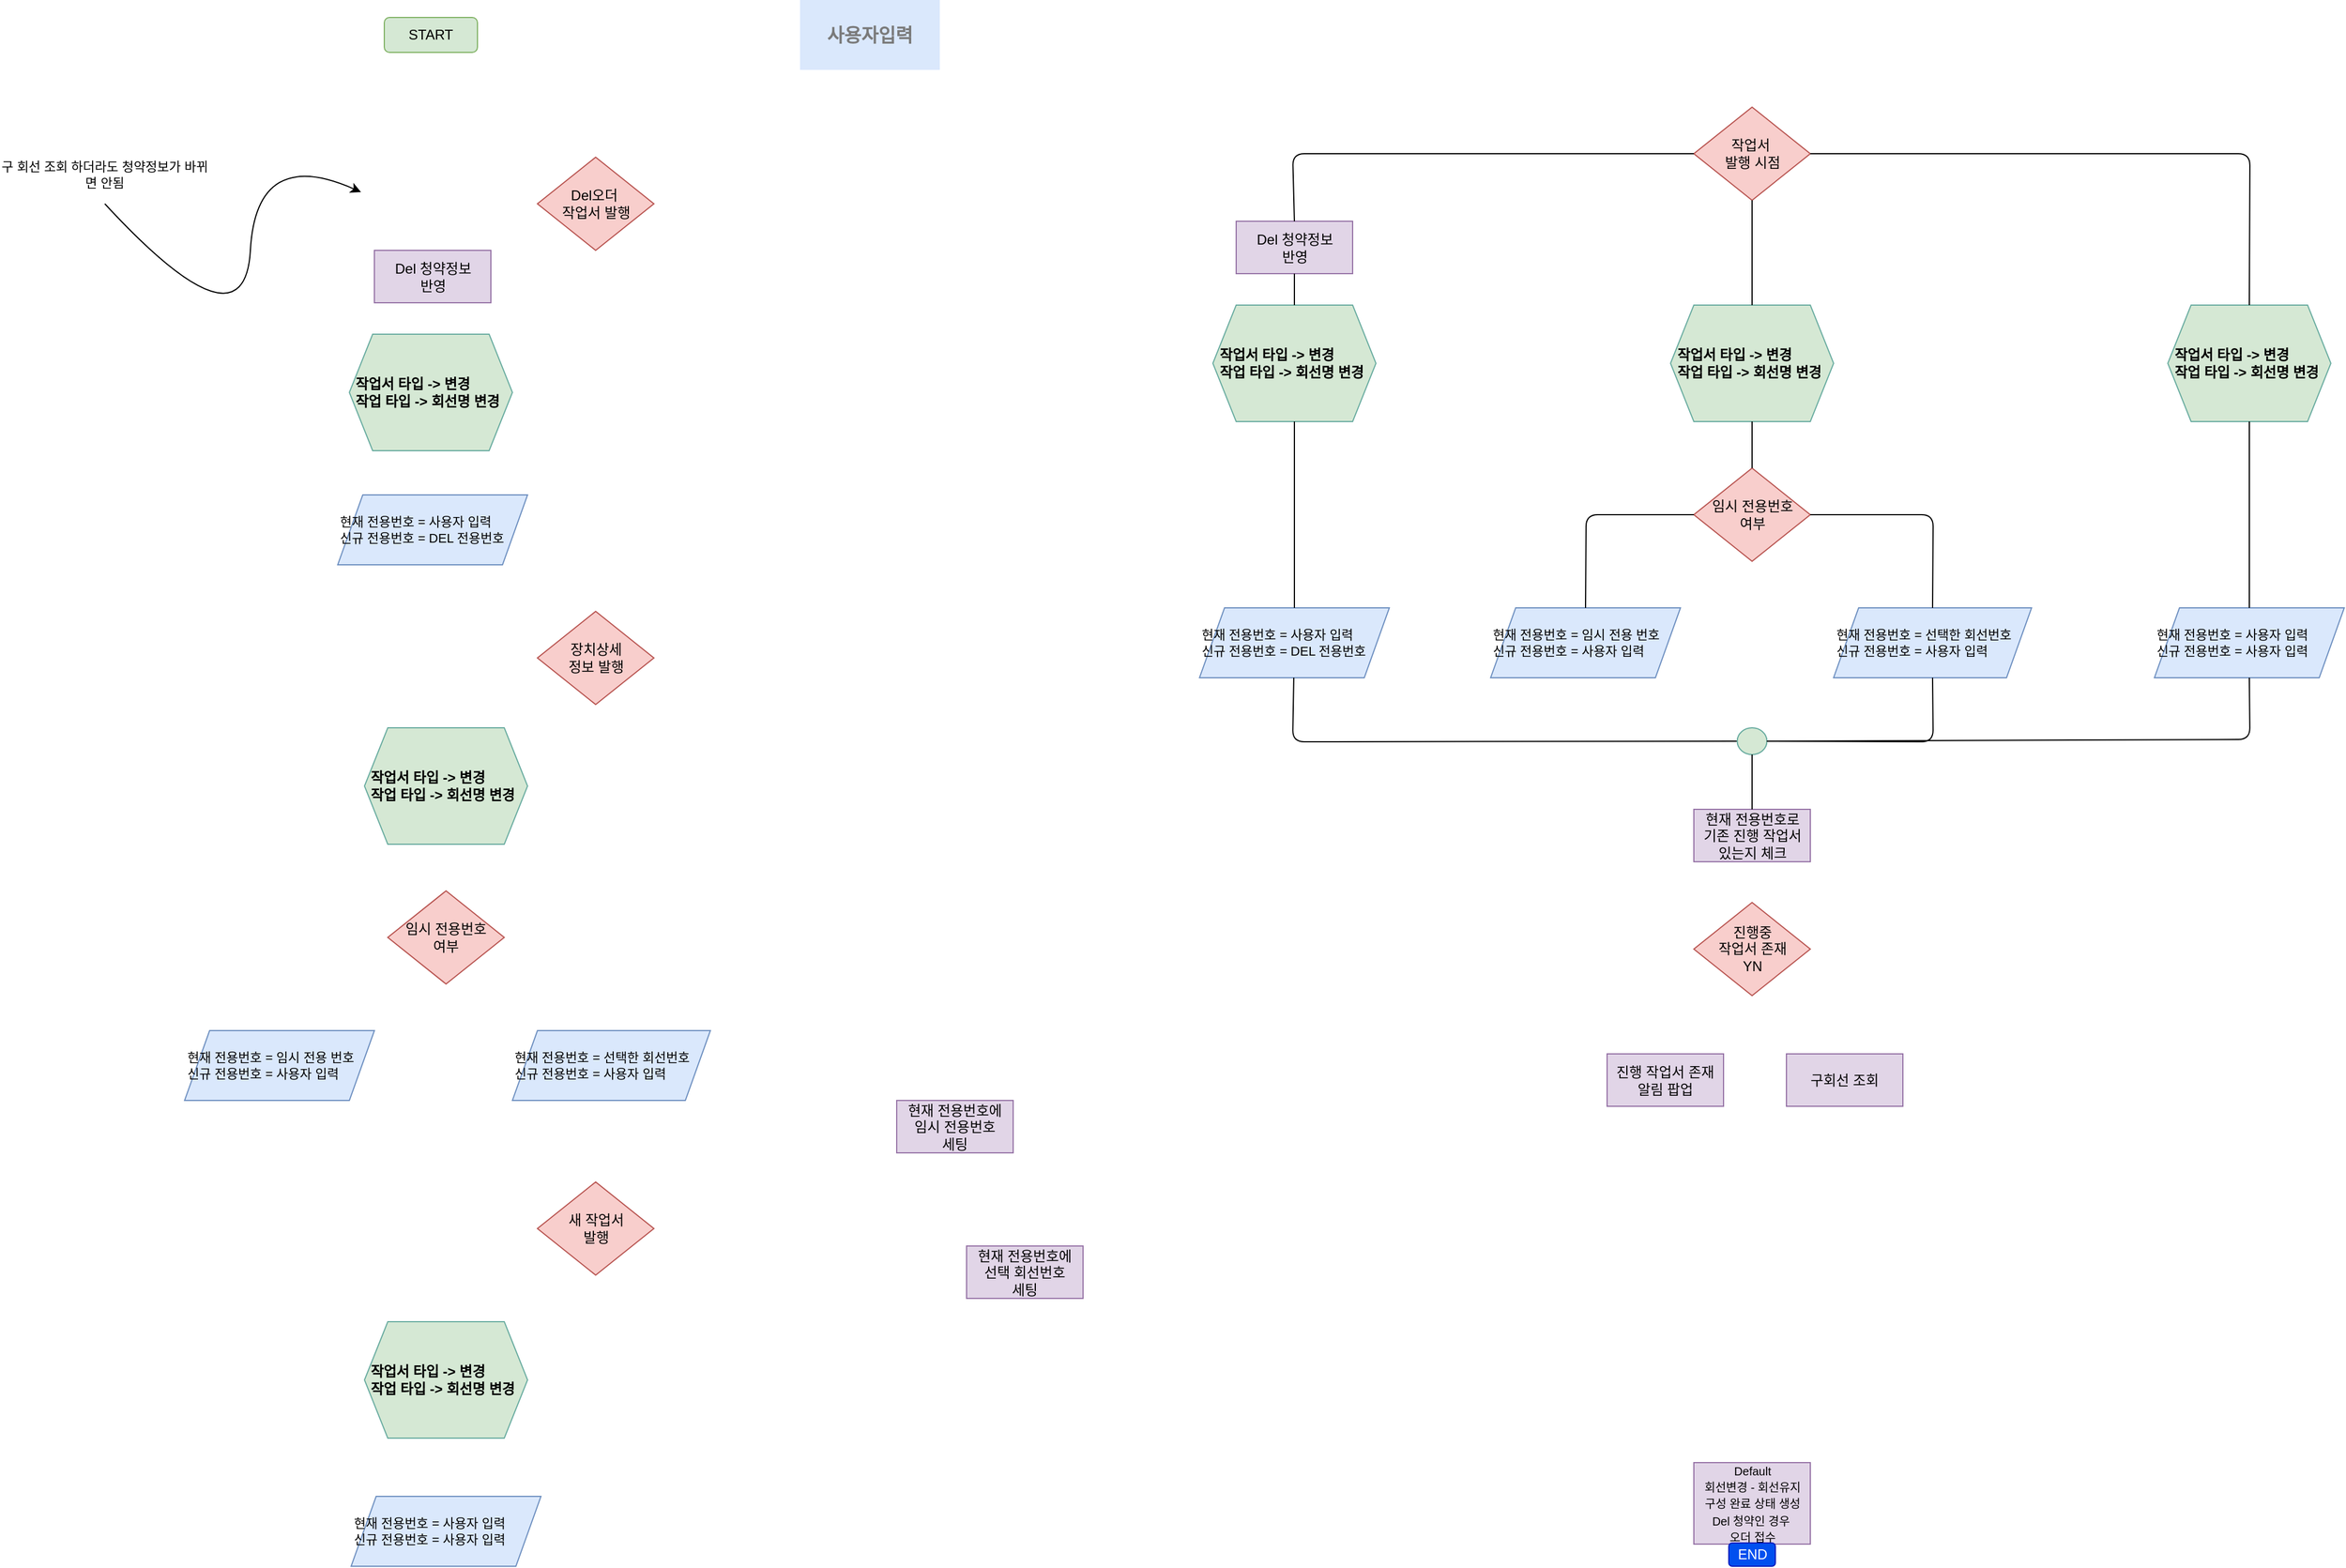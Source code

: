 <mxfile version="13.6.2" type="github">
  <diagram id="tzFQiV2jVkngU5KN0fAO" name="Page-1">
    <mxGraphModel dx="2031" dy="1089" grid="1" gridSize="10" guides="1" tooltips="1" connect="1" arrows="1" fold="1" page="1" pageScale="1" pageWidth="827" pageHeight="1169" math="0" shadow="0">
      <root>
        <mxCell id="0" />
        <mxCell id="1" parent="0" />
        <mxCell id="PrWiLfrMFr8zSoCpVq47-1" value="START" style="rounded=1;whiteSpace=wrap;html=1;fillColor=#d5e8d4;strokeColor=#82b366;" vertex="1" parent="1">
          <mxGeometry x="350" y="30" width="80" height="30" as="geometry" />
        </mxCell>
        <mxCell id="PrWiLfrMFr8zSoCpVq47-2" value="새 작업서&lt;br&gt;발행" style="rhombus;whiteSpace=wrap;html=1;fillColor=#f8cecc;strokeColor=#b85450;" vertex="1" parent="1">
          <mxGeometry x="481.5" y="1030" width="100" height="80" as="geometry" />
        </mxCell>
        <mxCell id="PrWiLfrMFr8zSoCpVq47-3" value="Del오더&amp;nbsp;&lt;br&gt;작업서 발행" style="rhombus;whiteSpace=wrap;html=1;fillColor=#f8cecc;strokeColor=#b85450;" vertex="1" parent="1">
          <mxGeometry x="481.5" y="150" width="100" height="80" as="geometry" />
        </mxCell>
        <mxCell id="PrWiLfrMFr8zSoCpVq47-4" value="장치상세&lt;br&gt;정보 발행" style="rhombus;whiteSpace=wrap;html=1;fillColor=#f8cecc;strokeColor=#b85450;" vertex="1" parent="1">
          <mxGeometry x="481.5" y="540" width="100" height="80" as="geometry" />
        </mxCell>
        <mxCell id="PrWiLfrMFr8zSoCpVq47-5" value="&lt;span&gt;Del 청약정보&lt;br&gt;&lt;/span&gt;&lt;span&gt;반영&lt;br&gt;&lt;/span&gt;" style="rounded=0;whiteSpace=wrap;html=1;fillColor=#e1d5e7;strokeColor=#9673a6;" vertex="1" parent="1">
          <mxGeometry x="341.5" y="230" width="100" height="45" as="geometry" />
        </mxCell>
        <mxCell id="PrWiLfrMFr8zSoCpVq47-9" value="현재 전용번호에&lt;br&gt;임시 전용번호&lt;br&gt;세팅" style="rounded=0;whiteSpace=wrap;html=1;fillColor=#e1d5e7;strokeColor=#9673a6;" vertex="1" parent="1">
          <mxGeometry x="790" y="960" width="100" height="45" as="geometry" />
        </mxCell>
        <mxCell id="PrWiLfrMFr8zSoCpVq47-10" value="현재 전용번호에&lt;br&gt;선택 회선번호&lt;br&gt;세팅" style="rounded=0;whiteSpace=wrap;html=1;fillColor=#e1d5e7;strokeColor=#9673a6;" vertex="1" parent="1">
          <mxGeometry x="850" y="1085" width="100" height="45" as="geometry" />
        </mxCell>
        <mxCell id="PrWiLfrMFr8zSoCpVq47-12" value="&lt;div style=&quot;font-size: 11px&quot;&gt;&lt;span style=&quot;font-size: 11px&quot;&gt;현재 전용번호 = 사용자 입력&lt;/span&gt;&lt;/div&gt;&lt;font style=&quot;font-size: 11px&quot;&gt;&lt;div style=&quot;font-size: 11px&quot;&gt;&lt;span style=&quot;font-size: 11px&quot;&gt;신규 전용번호 = DEL 전용번호&lt;/span&gt;&lt;/div&gt;&lt;/font&gt;" style="shape=parallelogram;perimeter=parallelogramPerimeter;whiteSpace=wrap;html=1;fixedSize=1;align=left;fillColor=#dae8fc;strokeColor=#6c8ebf;size=21.5;fontSize=11;" vertex="1" parent="1">
          <mxGeometry x="310" y="440" width="163" height="60" as="geometry" />
        </mxCell>
        <mxCell id="PrWiLfrMFr8zSoCpVq47-13" value="&lt;b&gt;&lt;font style=&quot;font-size: 16px&quot; color=&quot;#7a7a7a&quot;&gt;사용자입력&lt;/font&gt;&lt;/b&gt;" style="rounded=0;whiteSpace=wrap;html=1;fillColor=#dae8fc;strokeColor=none;" vertex="1" parent="1">
          <mxGeometry x="707" y="15" width="120" height="60" as="geometry" />
        </mxCell>
        <mxCell id="PrWiLfrMFr8zSoCpVq47-14" value="&lt;b style=&quot;font-size: 12px&quot;&gt;&lt;font style=&quot;font-size: 12px&quot;&gt;&amp;nbsp;작업서 타입 -&amp;gt; 변경&lt;br&gt;&lt;/font&gt;&lt;/b&gt;&lt;div style=&quot;font-size: 12px&quot;&gt;&lt;b&gt;&lt;font style=&quot;font-size: 12px&quot;&gt;&amp;nbsp;작업 타입 -&amp;gt; 회선명 변경&lt;/font&gt;&lt;/b&gt;&lt;/div&gt;" style="shape=hexagon;perimeter=hexagonPerimeter2;whiteSpace=wrap;html=1;fixedSize=1;fontSize=11;fillColor=#D5E8D4;strokeColor=#67AB9F;align=left;" vertex="1" parent="1">
          <mxGeometry x="320" y="302" width="140" height="100" as="geometry" />
        </mxCell>
        <mxCell id="PrWiLfrMFr8zSoCpVq47-17" value="구 회선 조회 하더라도 청약정보가 바뀌면 안됨" style="text;html=1;strokeColor=none;fillColor=none;align=center;verticalAlign=middle;whiteSpace=wrap;rounded=0;fontSize=11;" vertex="1" parent="1">
          <mxGeometry x="20" y="140" width="180" height="50" as="geometry" />
        </mxCell>
        <mxCell id="PrWiLfrMFr8zSoCpVq47-18" value="" style="curved=1;endArrow=classic;html=1;fontSize=11;exitX=0.5;exitY=1;exitDx=0;exitDy=0;" edge="1" parent="1" source="PrWiLfrMFr8zSoCpVq47-17">
          <mxGeometry width="50" height="50" relative="1" as="geometry">
            <mxPoint x="390" y="480" as="sourcePoint" />
            <mxPoint x="330" y="180" as="targetPoint" />
            <Array as="points">
              <mxPoint x="230" y="320" />
              <mxPoint x="240" y="140" />
            </Array>
          </mxGeometry>
        </mxCell>
        <mxCell id="PrWiLfrMFr8zSoCpVq47-20" value="&lt;b style=&quot;font-size: 12px&quot;&gt;&lt;font style=&quot;font-size: 12px&quot;&gt;&amp;nbsp;작업서 타입 -&amp;gt; 변경&lt;br&gt;&lt;/font&gt;&lt;/b&gt;&lt;div style=&quot;font-size: 12px&quot;&gt;&lt;b&gt;&lt;font style=&quot;font-size: 12px&quot;&gt;&amp;nbsp;작업 타입 -&amp;gt; 회선명 변경&lt;/font&gt;&lt;/b&gt;&lt;/div&gt;" style="shape=hexagon;perimeter=hexagonPerimeter2;whiteSpace=wrap;html=1;fixedSize=1;fontSize=11;fillColor=#D5E8D4;strokeColor=#67AB9F;align=left;" vertex="1" parent="1">
          <mxGeometry x="333" y="640" width="140" height="100" as="geometry" />
        </mxCell>
        <mxCell id="PrWiLfrMFr8zSoCpVq47-21" value="임시 전용번호&lt;br&gt;여부" style="rhombus;whiteSpace=wrap;html=1;fillColor=#f8cecc;strokeColor=#b85450;" vertex="1" parent="1">
          <mxGeometry x="353" y="780" width="100" height="80" as="geometry" />
        </mxCell>
        <mxCell id="PrWiLfrMFr8zSoCpVq47-22" value="&lt;div style=&quot;font-size: 11px&quot;&gt;&lt;span style=&quot;font-size: 11px&quot;&gt;현재 전용번호 = 임시 전용 번호&lt;/span&gt;&lt;/div&gt;&lt;font style=&quot;font-size: 11px&quot;&gt;&lt;div style=&quot;font-size: 11px&quot;&gt;&lt;span style=&quot;font-size: 11px&quot;&gt;신규 전용번호 = 사용자 입력&lt;/span&gt;&lt;/div&gt;&lt;/font&gt;" style="shape=parallelogram;perimeter=parallelogramPerimeter;whiteSpace=wrap;html=1;fixedSize=1;align=left;fillColor=#dae8fc;strokeColor=#6c8ebf;size=21.5;fontSize=11;" vertex="1" parent="1">
          <mxGeometry x="178.5" y="900" width="163" height="60" as="geometry" />
        </mxCell>
        <mxCell id="PrWiLfrMFr8zSoCpVq47-23" value="&lt;div style=&quot;font-size: 11px&quot;&gt;&lt;span style=&quot;font-size: 11px&quot;&gt;현재 전용번호 = 선택한 회선번호&lt;/span&gt;&lt;/div&gt;&lt;font style=&quot;font-size: 11px&quot;&gt;&lt;div style=&quot;font-size: 11px&quot;&gt;&lt;span style=&quot;font-size: 11px&quot;&gt;신규 전용번호 = 사용자 입력&lt;/span&gt;&lt;/div&gt;&lt;/font&gt;" style="shape=parallelogram;perimeter=parallelogramPerimeter;whiteSpace=wrap;html=1;fixedSize=1;align=left;fillColor=#dae8fc;strokeColor=#6c8ebf;size=21.5;fontSize=11;" vertex="1" parent="1">
          <mxGeometry x="460" y="900" width="170" height="60" as="geometry" />
        </mxCell>
        <mxCell id="PrWiLfrMFr8zSoCpVq47-24" value="&lt;b style=&quot;font-size: 12px&quot;&gt;&lt;font style=&quot;font-size: 12px&quot;&gt;&amp;nbsp;작업서 타입 -&amp;gt; 변경&lt;br&gt;&lt;/font&gt;&lt;/b&gt;&lt;div style=&quot;font-size: 12px&quot;&gt;&lt;b&gt;&lt;font style=&quot;font-size: 12px&quot;&gt;&amp;nbsp;작업 타입 -&amp;gt; 회선명 변경&lt;/font&gt;&lt;/b&gt;&lt;/div&gt;" style="shape=hexagon;perimeter=hexagonPerimeter2;whiteSpace=wrap;html=1;fixedSize=1;fontSize=11;fillColor=#D5E8D4;strokeColor=#67AB9F;align=left;" vertex="1" parent="1">
          <mxGeometry x="333" y="1150" width="140" height="100" as="geometry" />
        </mxCell>
        <mxCell id="PrWiLfrMFr8zSoCpVq47-25" value="&lt;div style=&quot;font-size: 11px&quot;&gt;&lt;span style=&quot;font-size: 11px&quot;&gt;현재 전용번호 = 사용자 입력&lt;/span&gt;&lt;/div&gt;&lt;font style=&quot;font-size: 11px&quot;&gt;&lt;div style=&quot;font-size: 11px&quot;&gt;&lt;span style=&quot;font-size: 11px&quot;&gt;신규 전용번호 = 사용자 입력&lt;/span&gt;&lt;/div&gt;&lt;/font&gt;" style="shape=parallelogram;perimeter=parallelogramPerimeter;whiteSpace=wrap;html=1;fixedSize=1;align=left;fillColor=#dae8fc;strokeColor=#6c8ebf;size=21.5;fontSize=11;" vertex="1" parent="1">
          <mxGeometry x="321.5" y="1300" width="163" height="60" as="geometry" />
        </mxCell>
        <mxCell id="PrWiLfrMFr8zSoCpVq47-27" value="작업서&amp;nbsp;&lt;br&gt;발행 시점" style="rhombus;whiteSpace=wrap;html=1;fillColor=#f8cecc;strokeColor=#b85450;" vertex="1" parent="1">
          <mxGeometry x="1474.5" y="107" width="100" height="80" as="geometry" />
        </mxCell>
        <mxCell id="PrWiLfrMFr8zSoCpVq47-28" value="&lt;span&gt;Del 청약정보&lt;br&gt;&lt;/span&gt;&lt;span&gt;반영&lt;br&gt;&lt;/span&gt;" style="rounded=0;whiteSpace=wrap;html=1;fillColor=#e1d5e7;strokeColor=#9673a6;" vertex="1" parent="1">
          <mxGeometry x="1081.5" y="205" width="100" height="45" as="geometry" />
        </mxCell>
        <mxCell id="PrWiLfrMFr8zSoCpVq47-29" value="&lt;div style=&quot;font-size: 11px&quot;&gt;&lt;span style=&quot;font-size: 11px&quot;&gt;현재 전용번호 = 사용자 입력&lt;/span&gt;&lt;/div&gt;&lt;font style=&quot;font-size: 11px&quot;&gt;&lt;div style=&quot;font-size: 11px&quot;&gt;&lt;span style=&quot;font-size: 11px&quot;&gt;신규 전용번호 = DEL 전용번호&lt;/span&gt;&lt;/div&gt;&lt;/font&gt;" style="shape=parallelogram;perimeter=parallelogramPerimeter;whiteSpace=wrap;html=1;fixedSize=1;align=left;fillColor=#dae8fc;strokeColor=#6c8ebf;size=21.5;fontSize=11;" vertex="1" parent="1">
          <mxGeometry x="1050" y="537" width="163" height="60" as="geometry" />
        </mxCell>
        <mxCell id="PrWiLfrMFr8zSoCpVq47-30" value="&lt;b style=&quot;font-size: 12px&quot;&gt;&lt;font style=&quot;font-size: 12px&quot;&gt;&amp;nbsp;작업서 타입 -&amp;gt; 변경&lt;br&gt;&lt;/font&gt;&lt;/b&gt;&lt;div style=&quot;font-size: 12px&quot;&gt;&lt;b&gt;&lt;font style=&quot;font-size: 12px&quot;&gt;&amp;nbsp;작업 타입 -&amp;gt; 회선명 변경&lt;/font&gt;&lt;/b&gt;&lt;/div&gt;" style="shape=hexagon;perimeter=hexagonPerimeter2;whiteSpace=wrap;html=1;fixedSize=1;fontSize=11;fillColor=#D5E8D4;strokeColor=#67AB9F;align=left;" vertex="1" parent="1">
          <mxGeometry x="1061.5" y="277" width="140" height="100" as="geometry" />
        </mxCell>
        <mxCell id="PrWiLfrMFr8zSoCpVq47-31" value="&lt;b style=&quot;font-size: 12px&quot;&gt;&lt;font style=&quot;font-size: 12px&quot;&gt;&amp;nbsp;작업서 타입 -&amp;gt; 변경&lt;br&gt;&lt;/font&gt;&lt;/b&gt;&lt;div style=&quot;font-size: 12px&quot;&gt;&lt;b&gt;&lt;font style=&quot;font-size: 12px&quot;&gt;&amp;nbsp;작업 타입 -&amp;gt; 회선명 변경&lt;/font&gt;&lt;/b&gt;&lt;/div&gt;" style="shape=hexagon;perimeter=hexagonPerimeter2;whiteSpace=wrap;html=1;fixedSize=1;fontSize=11;fillColor=#D5E8D4;strokeColor=#67AB9F;align=left;" vertex="1" parent="1">
          <mxGeometry x="1454.5" y="277" width="140" height="100" as="geometry" />
        </mxCell>
        <mxCell id="PrWiLfrMFr8zSoCpVq47-32" value="임시 전용번호&lt;br&gt;여부" style="rhombus;whiteSpace=wrap;html=1;fillColor=#f8cecc;strokeColor=#b85450;" vertex="1" parent="1">
          <mxGeometry x="1474.5" y="417" width="100" height="80" as="geometry" />
        </mxCell>
        <mxCell id="PrWiLfrMFr8zSoCpVq47-33" value="&lt;div style=&quot;font-size: 11px&quot;&gt;&lt;span style=&quot;font-size: 11px&quot;&gt;현재 전용번호 = 임시 전용 번호&lt;/span&gt;&lt;/div&gt;&lt;font style=&quot;font-size: 11px&quot;&gt;&lt;div style=&quot;font-size: 11px&quot;&gt;&lt;span style=&quot;font-size: 11px&quot;&gt;신규 전용번호 = 사용자 입력&lt;/span&gt;&lt;/div&gt;&lt;/font&gt;" style="shape=parallelogram;perimeter=parallelogramPerimeter;whiteSpace=wrap;html=1;fixedSize=1;align=left;fillColor=#dae8fc;strokeColor=#6c8ebf;size=21.5;fontSize=11;" vertex="1" parent="1">
          <mxGeometry x="1300" y="537" width="163" height="60" as="geometry" />
        </mxCell>
        <mxCell id="PrWiLfrMFr8zSoCpVq47-34" value="&lt;div style=&quot;font-size: 11px&quot;&gt;&lt;span style=&quot;font-size: 11px&quot;&gt;현재 전용번호 = 선택한 회선번호&lt;/span&gt;&lt;/div&gt;&lt;font style=&quot;font-size: 11px&quot;&gt;&lt;div style=&quot;font-size: 11px&quot;&gt;&lt;span style=&quot;font-size: 11px&quot;&gt;신규 전용번호 = 사용자 입력&lt;/span&gt;&lt;/div&gt;&lt;/font&gt;" style="shape=parallelogram;perimeter=parallelogramPerimeter;whiteSpace=wrap;html=1;fixedSize=1;align=left;fillColor=#dae8fc;strokeColor=#6c8ebf;size=21.5;fontSize=11;" vertex="1" parent="1">
          <mxGeometry x="1594.5" y="537" width="170" height="60" as="geometry" />
        </mxCell>
        <mxCell id="PrWiLfrMFr8zSoCpVq47-35" value="&lt;b style=&quot;font-size: 12px&quot;&gt;&lt;font style=&quot;font-size: 12px&quot;&gt;&amp;nbsp;작업서 타입 -&amp;gt; 변경&lt;br&gt;&lt;/font&gt;&lt;/b&gt;&lt;div style=&quot;font-size: 12px&quot;&gt;&lt;b&gt;&lt;font style=&quot;font-size: 12px&quot;&gt;&amp;nbsp;작업 타입 -&amp;gt; 회선명 변경&lt;/font&gt;&lt;/b&gt;&lt;/div&gt;" style="shape=hexagon;perimeter=hexagonPerimeter2;whiteSpace=wrap;html=1;fixedSize=1;fontSize=11;fillColor=#D5E8D4;strokeColor=#67AB9F;align=left;" vertex="1" parent="1">
          <mxGeometry x="1881.5" y="277" width="140" height="100" as="geometry" />
        </mxCell>
        <mxCell id="PrWiLfrMFr8zSoCpVq47-36" value="&lt;div style=&quot;font-size: 11px&quot;&gt;&lt;span style=&quot;font-size: 11px&quot;&gt;현재 전용번호 = 사용자 입력&lt;/span&gt;&lt;/div&gt;&lt;font style=&quot;font-size: 11px&quot;&gt;&lt;div style=&quot;font-size: 11px&quot;&gt;&lt;span style=&quot;font-size: 11px&quot;&gt;신규 전용번호 = 사용자 입력&lt;/span&gt;&lt;/div&gt;&lt;/font&gt;" style="shape=parallelogram;perimeter=parallelogramPerimeter;whiteSpace=wrap;html=1;fixedSize=1;align=left;fillColor=#dae8fc;strokeColor=#6c8ebf;size=21.5;fontSize=11;" vertex="1" parent="1">
          <mxGeometry x="1870" y="537" width="163" height="60" as="geometry" />
        </mxCell>
        <mxCell id="PrWiLfrMFr8zSoCpVq47-38" value="현재 전용번호로&lt;br&gt;기존 진행 작업서&lt;br&gt;있는지 체크" style="rounded=0;whiteSpace=wrap;html=1;fillColor=#e1d5e7;strokeColor=#9673a6;" vertex="1" parent="1">
          <mxGeometry x="1474.5" y="710" width="100" height="45" as="geometry" />
        </mxCell>
        <mxCell id="PrWiLfrMFr8zSoCpVq47-39" value="&lt;font style=&quot;font-size: 10px&quot;&gt;Default&lt;br&gt;회선변경 - 회선유지&lt;br&gt;구성 완료 상태 생성&lt;br&gt;Del 청약인 경우&amp;nbsp;&lt;br&gt;오더 접수&lt;br&gt;&lt;/font&gt;" style="rounded=0;whiteSpace=wrap;html=1;fillColor=#e1d5e7;strokeColor=#9673a6;" vertex="1" parent="1">
          <mxGeometry x="1474.5" y="1271" width="100" height="70" as="geometry" />
        </mxCell>
        <mxCell id="PrWiLfrMFr8zSoCpVq47-40" value="END" style="rounded=1;whiteSpace=wrap;html=1;fillColor=#0050ef;strokeColor=#001DBC;fontColor=#ffffff;" vertex="1" parent="1">
          <mxGeometry x="1504.5" y="1340" width="40" height="20" as="geometry" />
        </mxCell>
        <mxCell id="PrWiLfrMFr8zSoCpVq47-41" value="" style="endArrow=none;html=1;fontSize=11;entryX=0;entryY=0.5;entryDx=0;entryDy=0;exitX=0.5;exitY=0;exitDx=0;exitDy=0;" edge="1" parent="1" source="PrWiLfrMFr8zSoCpVq47-28" target="PrWiLfrMFr8zSoCpVq47-27">
          <mxGeometry width="50" height="50" relative="1" as="geometry">
            <mxPoint x="1070" y="520" as="sourcePoint" />
            <mxPoint x="1120" y="470" as="targetPoint" />
            <Array as="points">
              <mxPoint x="1130" y="147" />
            </Array>
          </mxGeometry>
        </mxCell>
        <mxCell id="PrWiLfrMFr8zSoCpVq47-42" value="" style="endArrow=none;html=1;fontSize=11;entryX=0.5;entryY=1;entryDx=0;entryDy=0;" edge="1" parent="1" source="PrWiLfrMFr8zSoCpVq47-31" target="PrWiLfrMFr8zSoCpVq47-27">
          <mxGeometry width="50" height="50" relative="1" as="geometry">
            <mxPoint x="1070" y="520" as="sourcePoint" />
            <mxPoint x="1120" y="470" as="targetPoint" />
          </mxGeometry>
        </mxCell>
        <mxCell id="PrWiLfrMFr8zSoCpVq47-43" value="" style="endArrow=none;html=1;fontSize=11;entryX=1;entryY=0.5;entryDx=0;entryDy=0;exitX=0.5;exitY=0;exitDx=0;exitDy=0;" edge="1" parent="1" source="PrWiLfrMFr8zSoCpVq47-35" target="PrWiLfrMFr8zSoCpVq47-27">
          <mxGeometry width="50" height="50" relative="1" as="geometry">
            <mxPoint x="1070" y="520" as="sourcePoint" />
            <mxPoint x="1120" y="470" as="targetPoint" />
            <Array as="points">
              <mxPoint x="1952" y="147" />
            </Array>
          </mxGeometry>
        </mxCell>
        <mxCell id="PrWiLfrMFr8zSoCpVq47-44" value="" style="endArrow=none;html=1;fontSize=11;entryX=0.5;entryY=1;entryDx=0;entryDy=0;" edge="1" parent="1" source="PrWiLfrMFr8zSoCpVq47-32" target="PrWiLfrMFr8zSoCpVq47-31">
          <mxGeometry width="50" height="50" relative="1" as="geometry">
            <mxPoint x="1070" y="520" as="sourcePoint" />
            <mxPoint x="1120" y="470" as="targetPoint" />
          </mxGeometry>
        </mxCell>
        <mxCell id="PrWiLfrMFr8zSoCpVq47-45" value="" style="endArrow=none;html=1;fontSize=11;entryX=0;entryY=0.5;entryDx=0;entryDy=0;exitX=0.5;exitY=0;exitDx=0;exitDy=0;" edge="1" parent="1" source="PrWiLfrMFr8zSoCpVq47-33" target="PrWiLfrMFr8zSoCpVq47-32">
          <mxGeometry width="50" height="50" relative="1" as="geometry">
            <mxPoint x="1070" y="520" as="sourcePoint" />
            <mxPoint x="1120" y="470" as="targetPoint" />
            <Array as="points">
              <mxPoint x="1382" y="457" />
            </Array>
          </mxGeometry>
        </mxCell>
        <mxCell id="PrWiLfrMFr8zSoCpVq47-49" value="" style="endArrow=none;html=1;fontSize=11;entryX=1;entryY=0.5;entryDx=0;entryDy=0;exitX=0.5;exitY=0;exitDx=0;exitDy=0;" edge="1" parent="1" source="PrWiLfrMFr8zSoCpVq47-34" target="PrWiLfrMFr8zSoCpVq47-32">
          <mxGeometry width="50" height="50" relative="1" as="geometry">
            <mxPoint x="1070" y="520" as="sourcePoint" />
            <mxPoint x="1120" y="470" as="targetPoint" />
            <Array as="points">
              <mxPoint x="1680" y="457" />
            </Array>
          </mxGeometry>
        </mxCell>
        <mxCell id="PrWiLfrMFr8zSoCpVq47-50" value="" style="endArrow=none;html=1;fontSize=11;entryX=0.5;entryY=1;entryDx=0;entryDy=0;exitX=0.5;exitY=0;exitDx=0;exitDy=0;" edge="1" parent="1" source="PrWiLfrMFr8zSoCpVq47-30" target="PrWiLfrMFr8zSoCpVq47-28">
          <mxGeometry width="50" height="50" relative="1" as="geometry">
            <mxPoint x="1070" y="520" as="sourcePoint" />
            <mxPoint x="1120" y="470" as="targetPoint" />
          </mxGeometry>
        </mxCell>
        <mxCell id="PrWiLfrMFr8zSoCpVq47-51" value="" style="endArrow=none;html=1;fontSize=11;entryX=0.5;entryY=1;entryDx=0;entryDy=0;" edge="1" parent="1" source="PrWiLfrMFr8zSoCpVq47-29" target="PrWiLfrMFr8zSoCpVq47-30">
          <mxGeometry width="50" height="50" relative="1" as="geometry">
            <mxPoint x="1070" y="520" as="sourcePoint" />
            <mxPoint x="1120" y="470" as="targetPoint" />
          </mxGeometry>
        </mxCell>
        <mxCell id="PrWiLfrMFr8zSoCpVq47-52" value="" style="endArrow=none;html=1;fontSize=11;entryX=0.5;entryY=1;entryDx=0;entryDy=0;exitX=0.5;exitY=0;exitDx=0;exitDy=0;" edge="1" parent="1" source="PrWiLfrMFr8zSoCpVq47-36" target="PrWiLfrMFr8zSoCpVq47-35">
          <mxGeometry width="50" height="50" relative="1" as="geometry">
            <mxPoint x="1070" y="520" as="sourcePoint" />
            <mxPoint x="1120" y="470" as="targetPoint" />
          </mxGeometry>
        </mxCell>
        <mxCell id="PrWiLfrMFr8zSoCpVq47-53" value="" style="endArrow=none;html=1;fontSize=11;exitX=0;exitY=0.5;exitDx=0;exitDy=0;" edge="1" parent="1" source="PrWiLfrMFr8zSoCpVq47-54" target="PrWiLfrMFr8zSoCpVq47-29">
          <mxGeometry width="50" height="50" relative="1" as="geometry">
            <mxPoint x="1250" y="750" as="sourcePoint" />
            <mxPoint x="1120" y="750" as="targetPoint" />
            <Array as="points">
              <mxPoint x="1130" y="652" />
            </Array>
          </mxGeometry>
        </mxCell>
        <mxCell id="PrWiLfrMFr8zSoCpVq47-54" value="" style="ellipse;whiteSpace=wrap;html=1;strokeColor=#67AB9F;fillColor=#D5E8D4;fontSize=11;" vertex="1" parent="1">
          <mxGeometry x="1511.75" y="640" width="25.5" height="23" as="geometry" />
        </mxCell>
        <mxCell id="PrWiLfrMFr8zSoCpVq47-55" value="" style="endArrow=none;html=1;fontSize=11;entryX=0.5;entryY=1;entryDx=0;entryDy=0;exitX=1;exitY=0.5;exitDx=0;exitDy=0;" edge="1" parent="1" source="PrWiLfrMFr8zSoCpVq47-54" target="PrWiLfrMFr8zSoCpVq47-34">
          <mxGeometry width="50" height="50" relative="1" as="geometry">
            <mxPoint x="1070" y="800" as="sourcePoint" />
            <mxPoint x="1120" y="750" as="targetPoint" />
            <Array as="points">
              <mxPoint x="1680" y="652" />
            </Array>
          </mxGeometry>
        </mxCell>
        <mxCell id="PrWiLfrMFr8zSoCpVq47-56" value="" style="endArrow=none;html=1;fontSize=11;entryX=0.5;entryY=1;entryDx=0;entryDy=0;exitX=1;exitY=0.5;exitDx=0;exitDy=0;" edge="1" parent="1" source="PrWiLfrMFr8zSoCpVq47-54" target="PrWiLfrMFr8zSoCpVq47-36">
          <mxGeometry width="50" height="50" relative="1" as="geometry">
            <mxPoint x="1070" y="800" as="sourcePoint" />
            <mxPoint x="1950" y="600" as="targetPoint" />
            <Array as="points">
              <mxPoint x="1952" y="650" />
            </Array>
          </mxGeometry>
        </mxCell>
        <mxCell id="PrWiLfrMFr8zSoCpVq47-57" value="" style="endArrow=none;html=1;fontSize=11;entryX=0.5;entryY=1;entryDx=0;entryDy=0;exitX=0.5;exitY=0;exitDx=0;exitDy=0;" edge="1" parent="1" source="PrWiLfrMFr8zSoCpVq47-38" target="PrWiLfrMFr8zSoCpVq47-54">
          <mxGeometry width="50" height="50" relative="1" as="geometry">
            <mxPoint x="1070" y="800" as="sourcePoint" />
            <mxPoint x="1120" y="750" as="targetPoint" />
          </mxGeometry>
        </mxCell>
        <mxCell id="PrWiLfrMFr8zSoCpVq47-58" value="진행중&lt;br&gt;작업서 존재&lt;br&gt;YN" style="rhombus;whiteSpace=wrap;html=1;fillColor=#f8cecc;strokeColor=#b85450;" vertex="1" parent="1">
          <mxGeometry x="1474.5" y="790" width="100" height="80" as="geometry" />
        </mxCell>
        <mxCell id="PrWiLfrMFr8zSoCpVq47-59" value="진행 작업서 존재 알림 팝업" style="rounded=0;whiteSpace=wrap;html=1;fillColor=#e1d5e7;strokeColor=#9673a6;" vertex="1" parent="1">
          <mxGeometry x="1400" y="920" width="100" height="45" as="geometry" />
        </mxCell>
        <mxCell id="PrWiLfrMFr8zSoCpVq47-61" value="구회선 조회" style="rounded=0;whiteSpace=wrap;html=1;fillColor=#e1d5e7;strokeColor=#9673a6;" vertex="1" parent="1">
          <mxGeometry x="1554" y="920" width="100" height="45" as="geometry" />
        </mxCell>
      </root>
    </mxGraphModel>
  </diagram>
</mxfile>
